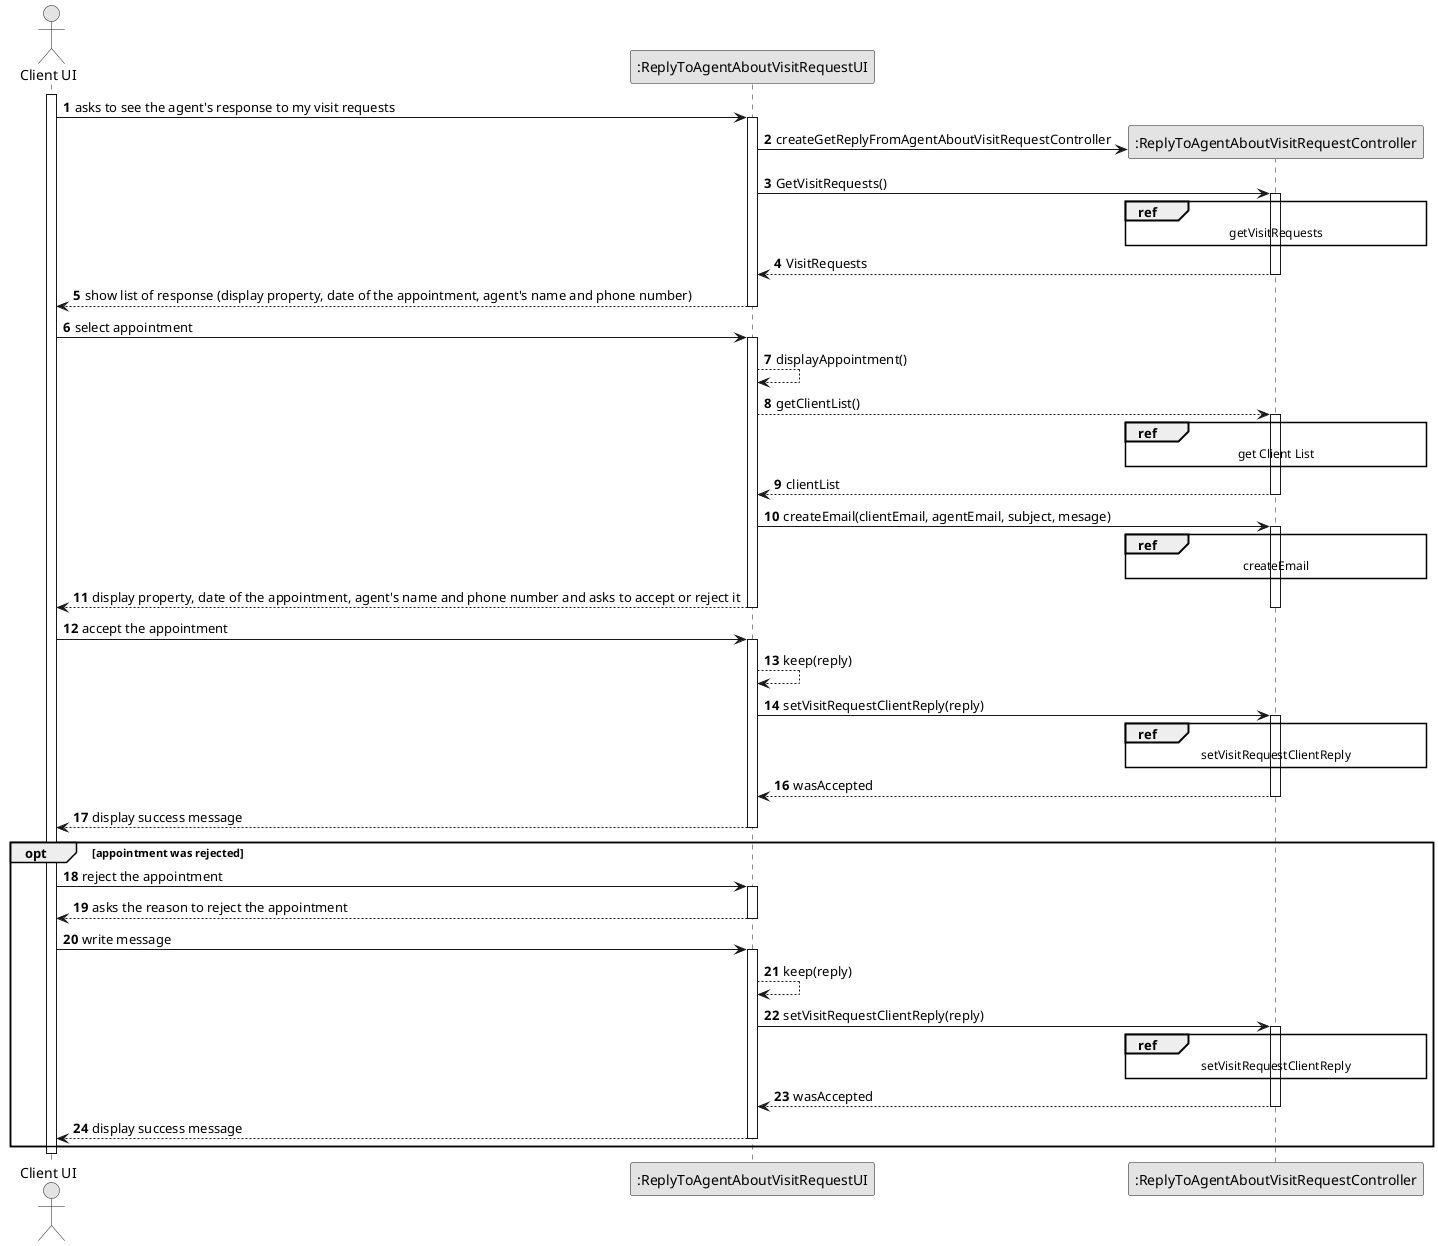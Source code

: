 @startuml
'https://plantuml.com/sequence-diagram

@startuml
skinparam monochrome true
skinparam packageStyle rectangle
skinparam shadowing false

autonumber

'hide footbox
actor "Client UI" as CLN
participant ":ReplyToAgentAboutVisitRequestUI" as UI
participant ":ReplyToAgentAboutVisitRequestController" as CTRL



activate CLN

    CLN -> UI : asks to see the agent's response to my visit requests

        activate UI

        UI -> CTRL** : createGetReplyFromAgentAboutVisitRequestController

        UI -> CTRL :  GetVisitRequests()
        autonumber 3.1
        activate CTRL
       ref over CTRL
        getVisitRequests
       end

        autonumber 4
        CTRL --> UI : VisitRequests
        deactivate CTRL



        UI --> CLN : show list of response (display property, date of the appointment, agent's name and phone number)
        deactivate UI


        CLN -> UI : select appointment



        activate UI

        UI --> UI : displayAppointment()

        UI --> CTRL : getClientList()
        activate CTRL
        ref over CTRL
        get Client List
        end
        CTRL --> UI : clientList
        deactivate CTRL

        UI -> CTRL : createEmail(clientEmail, agentEmail, subject, mesage)
        activate CTRL
       ref over CTRL
        createEmail
        end



        UI --> CLN : display property, date of the appointment, agent's name and phone number and asks to accept or reject it
        deactivate CTRL

        deactivate UI



        CLN -> UI : accept the appointment



        activate UI

        UI --> UI : keep(reply)

        UI -> CTRL : setVisitRequestClientReply(reply)

        activate CTRL
        ref over CTRL
        setVisitRequestClientReply
        end

        autonumber 16
        CTRL --> UI : wasAccepted

        deactivate CTRL

        UI --> CLN : display success message

        deactivate UI

        opt appointment was rejected
        CLN -> UI : reject the appointment

        activate UI

        UI --> CLN : asks the reason to reject the appointment

        deactivate UI

        CLN -> UI : write message

        activate UI

        UI --> UI : keep(reply)

        UI -> CTRL : setVisitRequestClientReply(reply)

        activate CTRL
       ref over CTRL
               setVisitRequestClientReply
       end

        autonumber 23
        CTRL --> UI : wasAccepted

        deactivate CTRL

        UI --> CLN : display success message

        deactivate UI

        end

        deactivate CLN


@enduml
@enduml